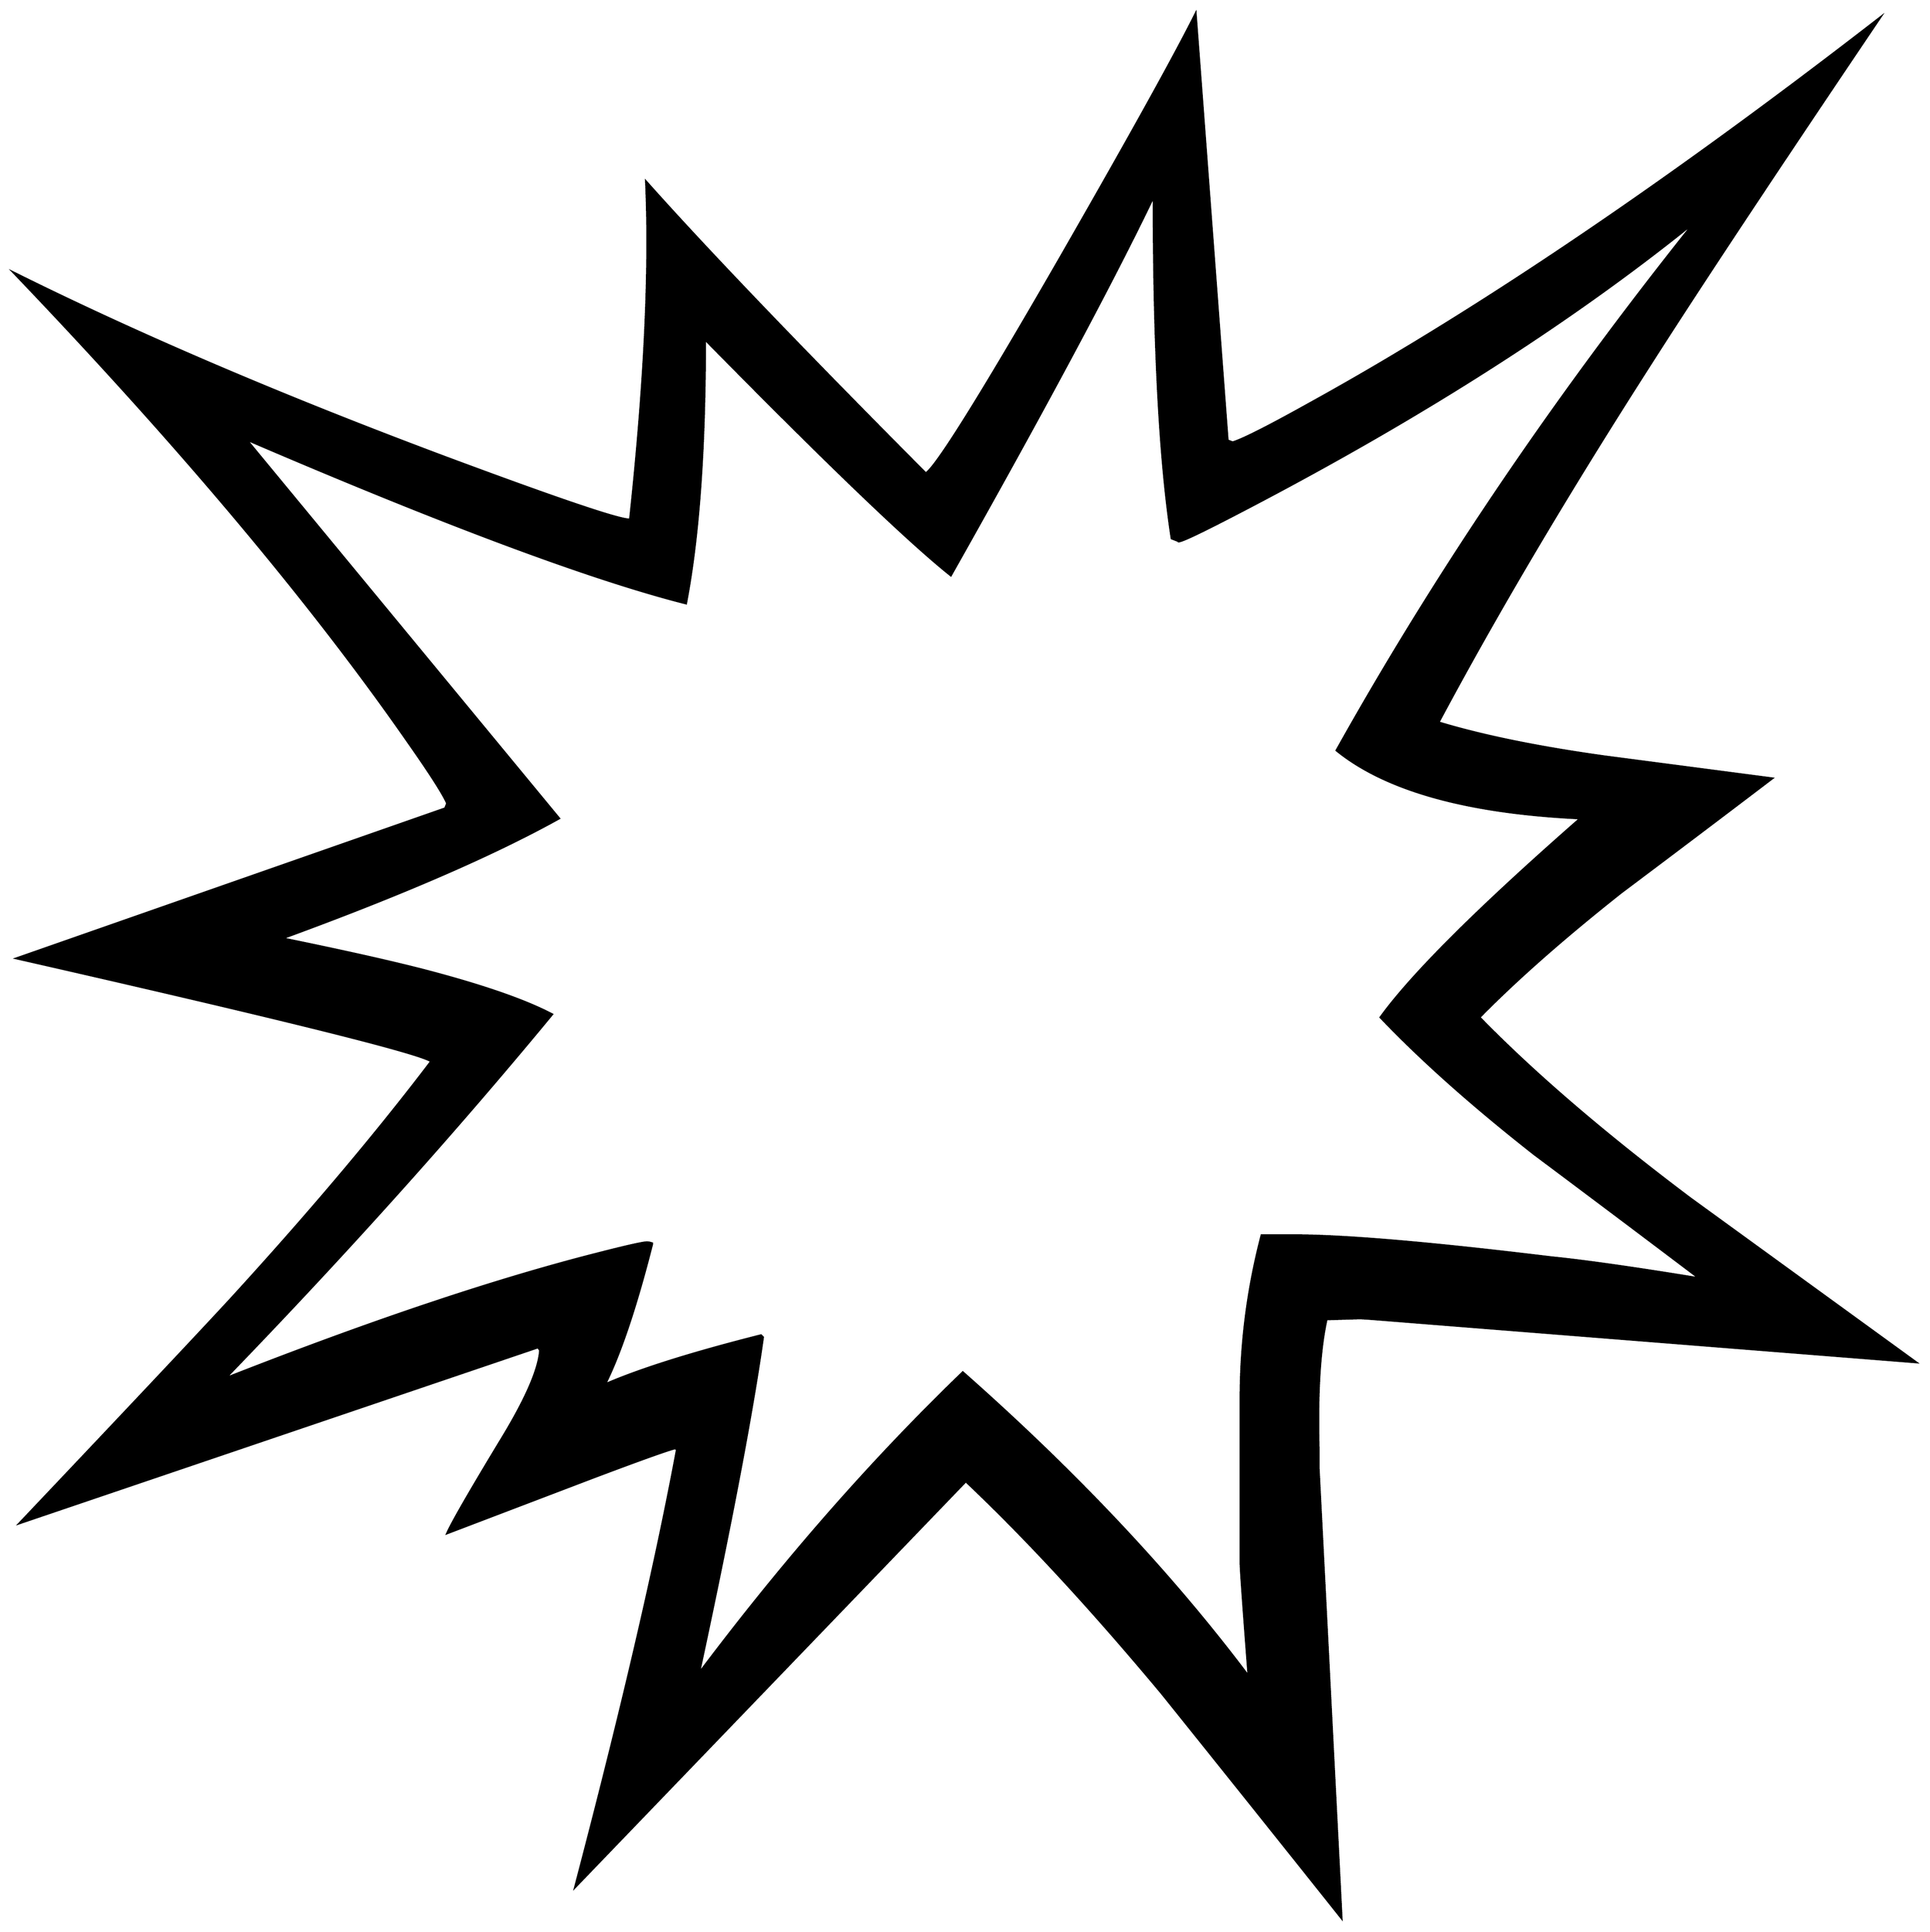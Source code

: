 


\begin{tikzpicture}[y=0.80pt, x=0.80pt, yscale=-1.0, xscale=1.0, inner sep=0pt, outer sep=0pt]
\begin{scope}[shift={(100.0,1693.0)},nonzero rule]
  \path[draw=.,fill=.,line width=1.600pt] (1986.0,-173.0) --
    (1445.0,-216.0) .. controls (1436.333,-216.667) and
    (1431.0,-217.0) .. (1429.0,-217.0) -- (1396.0,-216.0) ..
    controls (1389.333,-186.0) and (1386.667,-143.333) ..
    (1388.0,-88.0) -- (1388.0,-68.0) -- (1411.0,383.0) ..
    controls (1351.0,307.667) and (1291.0,232.667) .. (1231.0,158.0)
    .. controls (1160.333,73.333) and (1095.0,2.667) .. (1035.0,-54.0)
    -- (644.0,352.0) .. controls (690.667,174.667) and (724.667,28.667)
    .. (746.0,-86.0) -- (744.0,-87.0) .. controls (736.0,-85.0)
    and (709.0,-75.333) .. (663.0,-58.0) -- (516.0,-2.0) ..
    controls (520.667,-12.667) and (538.333,-43.333) .. (569.0,-94.0) ..
    controls (594.333,-135.333) and (607.667,-165.667) .. (609.0,-185.0)
    -- (607.0,-188.0) -- (88.0,-12.0) .. controls (198.0,-128.0)
    and (268.667,-203.0) .. (300.0,-237.0) .. controls
    (378.667,-323.0) and (445.333,-402.0) .. (500.0,-474.0) ..
    controls (487.333,-482.667) and (349.0,-517.0) .. (85.0,-577.0)
    -- (514.0,-727.0) -- (516.0,-732.0) .. controls
    (512.0,-741.333) and (499.0,-761.667) .. (477.0,-793.0) ..
    controls (379.667,-933.0) and (248.0,-1089.667) ..
    (82.0,-1263.0) .. controls (206.667,-1201.0) and
    (351.0,-1139.333) .. (515.0,-1078.0) .. controls
    (629.667,-1035.333) and (691.0,-1014.667) .. (699.0,-1016.0) ..
    controls (713.667,-1152.667) and (719.0,-1265.333) ..
    (715.0,-1354.0) .. controls (775.0,-1286.667) and
    (868.333,-1189.333) .. (995.0,-1062.0) .. controls
    (1006.333,-1070.0) and (1051.0,-1141.667) .. (1129.0,-1277.0) ..
    controls (1198.333,-1397.667) and (1243.667,-1479.333) ..
    (1265.0,-1522.0) -- (1297.0,-1095.0) -- (1302.0,-1093.0) ..
    controls (1312.667,-1096.333) and (1338.333,-1109.333) ..
    (1379.0,-1132.0) .. controls (1547.0,-1224.667) and
    (1737.333,-1353.333) .. (1950.0,-1518.0) .. controls
    (1846.0,-1364.0) and (1769.333,-1248.333) .. (1720.0,-1171.0) ..
    controls (1636.667,-1041.0) and (1566.0,-921.667) ..
    (1508.0,-813.0) .. controls (1552.0,-799.667) and
    (1607.333,-788.333) .. (1674.0,-779.0) .. controls
    (1730.0,-771.667) and (1786.0,-764.333) .. (1842.0,-757.0) ..
    controls (1792.0,-719.0) and (1741.667,-681.0) ..
    (1691.0,-643.0) .. controls (1633.667,-597.667) and
    (1586.333,-556.0) .. (1549.0,-518.0) .. controls
    (1603.667,-462.0) and (1674.0,-401.667) .. (1760.0,-337.0) ..
    controls (1835.333,-282.333) and (1910.667,-227.667) ..
    (1986.0,-173.0) -- cycle(1769.0,-257.0) .. controls
    (1714.333,-298.333) and (1659.333,-339.667) .. (1604.0,-381.0) ..
    controls (1542.0,-429.667) and (1490.667,-475.333) ..
    (1450.0,-518.0) .. controls (1481.333,-561.333) and
    (1548.0,-627.667) .. (1650.0,-717.0) .. controls
    (1536.667,-722.333) and (1455.333,-745.0) .. (1406.0,-785.0) ..
    controls (1506.0,-963.667) and (1625.333,-1139.667) ..
    (1764.0,-1313.0) .. controls (1639.333,-1212.333) and
    (1486.333,-1115.0) .. (1305.0,-1021.0) .. controls
    (1270.333,-1003.0) and (1251.333,-994.0) .. (1248.0,-994.0) ..
    controls (1248.667,-994.0) and (1246.333,-995.0) ..
    (1241.0,-997.0) .. controls (1229.0,-1075.0) and
    (1223.0,-1189.0) .. (1223.0,-1339.0) .. controls
    (1181.667,-1253.0) and (1114.0,-1126.667) .. (1020.0,-960.0) ..
    controls (977.333,-994.0) and (895.333,-1072.667) ..
    (774.0,-1196.0) .. controls (774.0,-1086.0) and
    (767.667,-998.0) .. (755.0,-932.0) .. controls (660.333,-956.0)
    and (513.667,-1010.667) .. (315.0,-1096.0) -- (628.0,-717.0) ..
    controls (562.0,-680.333) and (469.667,-640.333) .. (351.0,-597.0)
    .. controls (409.667,-585.0) and (456.0,-574.667) ..
    (490.0,-566.0) .. controls (549.333,-550.667) and (593.0,-535.667)
    .. (621.0,-521.0) .. controls (523.0,-402.333) and
    (414.0,-281.0) .. (294.0,-157.0) .. controls (440.0,-214.333)
    and (564.333,-256.0) .. (667.0,-282.0) .. controls
    (695.667,-289.333) and (712.0,-293.0) .. (716.0,-293.0) ..
    controls (717.333,-293.0) and (719.0,-292.667) .. (721.0,-292.0)
    -- (721.0,-291.0) .. controls (705.0,-228.333) and
    (689.333,-181.667) .. (674.0,-151.0) .. controls (709.333,-166.333)
    and (761.333,-182.667) .. (830.0,-200.0) -- (832.0,-198.0) ..
    controls (821.333,-122.667) and (800.0,-10.667) .. (768.0,138.0)
    .. controls (852.667,25.333) and (940.667,-75.0) ..
    (1032.0,-163.0) .. controls (1146.0,-62.333) and (1241.333,39.0)
    .. (1318.0,141.0) .. controls (1312.667,71.667) and
    (1310.0,34.0) .. (1310.0,28.0) -- (1310.0,-137.0) ..
    controls (1310.0,-192.333) and (1317.0,-246.667) ..
    (1331.0,-300.0) -- (1364.0,-300.0) .. controls
    (1414.667,-300.0) and (1500.333,-292.667) .. (1621.0,-278.0) ..
    controls (1654.333,-274.667) and (1703.667,-267.667) ..
    (1769.0,-257.0) -- cycle;
\end{scope}

\end{tikzpicture}

